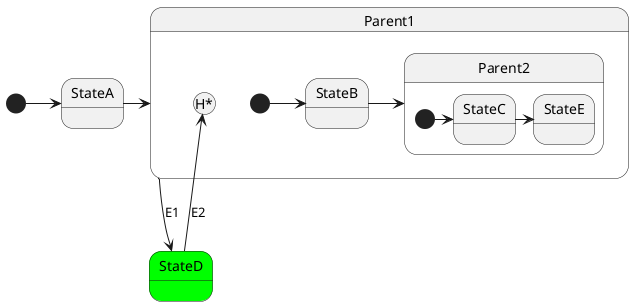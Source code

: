@startuml

state StateD

[*] -> StateA
StateA -> Parent1

state Parent1 {
    [*] -> StateB
    StateB -> Parent2

    state Parent2 {
        [*] -> StateC
        StateC -> StateE
    }

    StateD -up-> [H*]: E2
}

Parent1 -down-> StateD: E1
state StateD #00FF00

@enduml